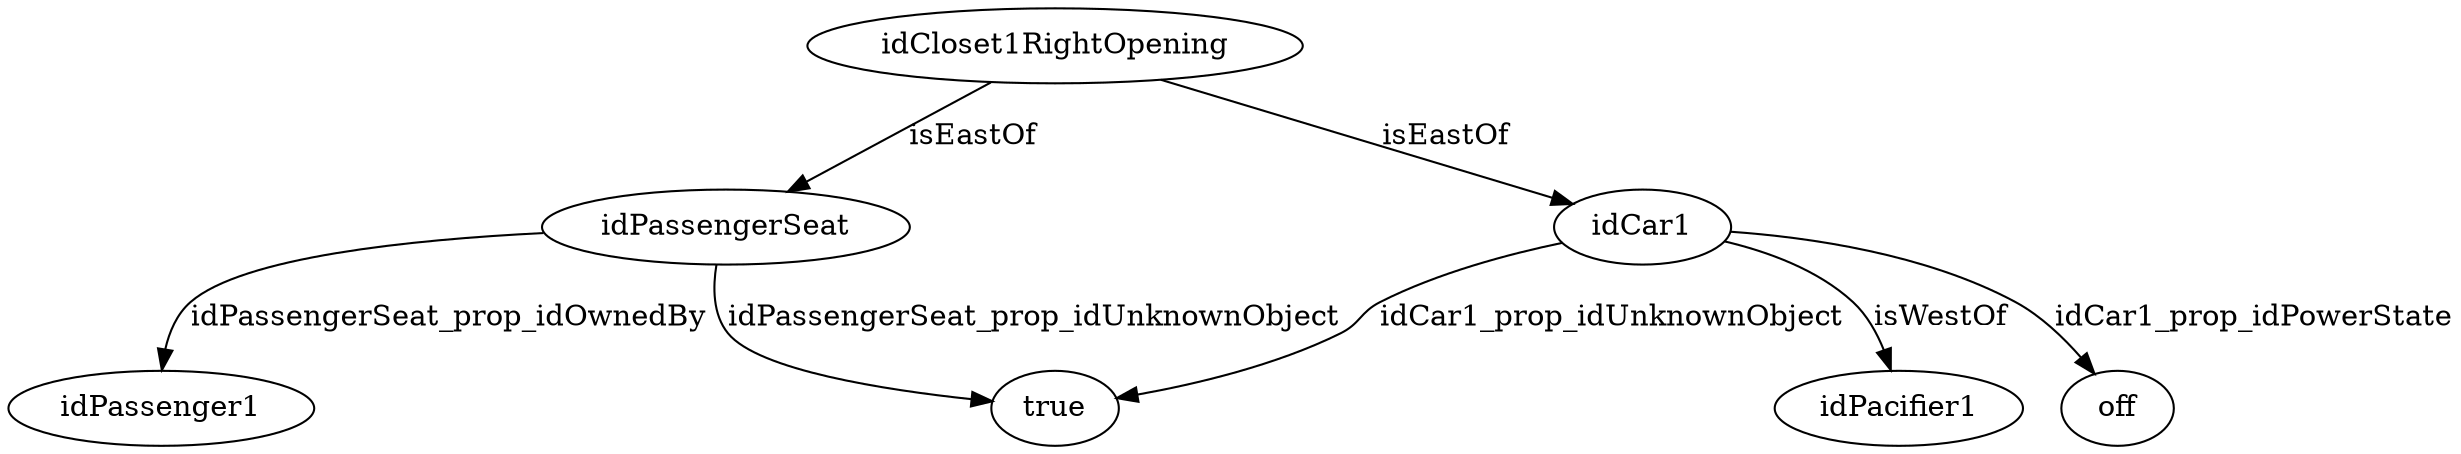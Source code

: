 strict digraph  {
idCloset1RightOpening [node_type=entity_node, root=root];
idPassengerSeat;
true;
idPassenger1;
idCar1;
off;
idPacifier1;
idCloset1RightOpening -> idPassengerSeat  [edge_type=relationship, label=isEastOf];
idCloset1RightOpening -> idCar1  [edge_type=relationship, label=isEastOf];
idPassengerSeat -> true  [edge_type=property, label=idPassengerSeat_prop_idUnknownObject];
idPassengerSeat -> idPassenger1  [edge_type=property, label=idPassengerSeat_prop_idOwnedBy];
idCar1 -> off  [edge_type=property, label=idCar1_prop_idPowerState];
idCar1 -> true  [edge_type=property, label=idCar1_prop_idUnknownObject];
idCar1 -> idPacifier1  [edge_type=relationship, label=isWestOf];
}
